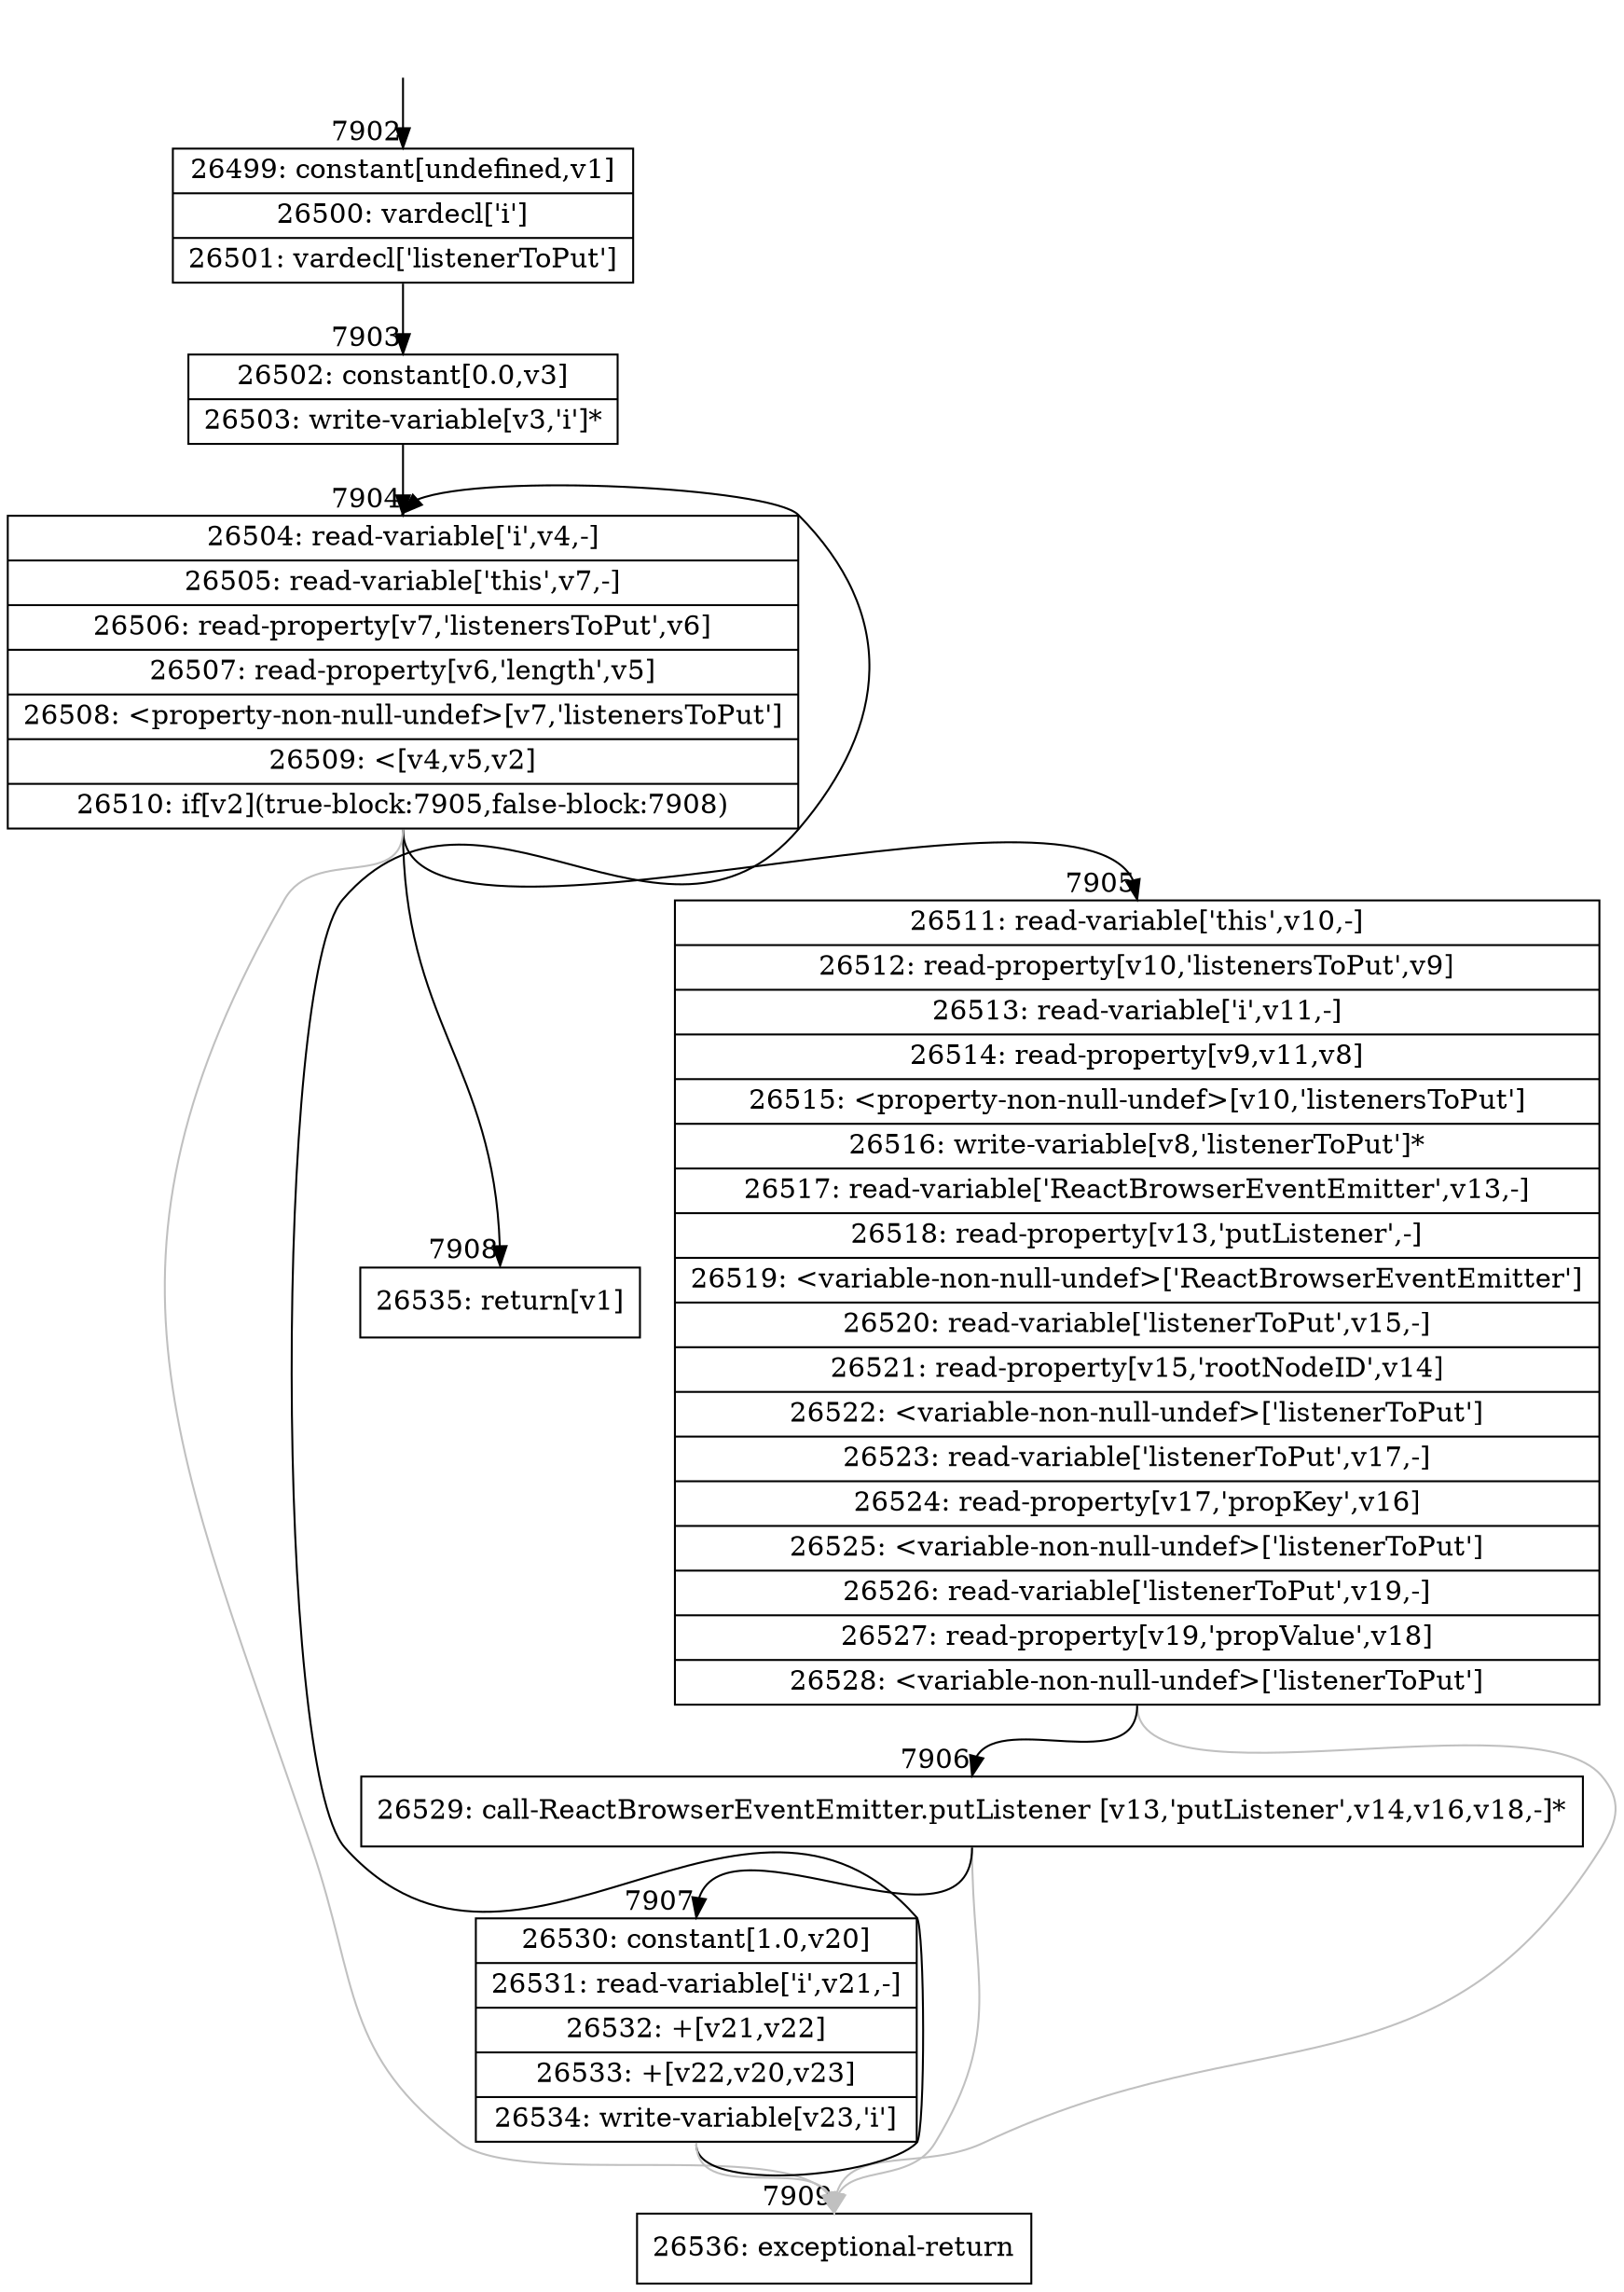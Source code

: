 digraph {
rankdir="TD"
BB_entry565[shape=none,label=""];
BB_entry565 -> BB7902 [tailport=s, headport=n, headlabel="    7902"]
BB7902 [shape=record label="{26499: constant[undefined,v1]|26500: vardecl['i']|26501: vardecl['listenerToPut']}" ] 
BB7902 -> BB7903 [tailport=s, headport=n, headlabel="      7903"]
BB7903 [shape=record label="{26502: constant[0.0,v3]|26503: write-variable[v3,'i']*}" ] 
BB7903 -> BB7904 [tailport=s, headport=n, headlabel="      7904"]
BB7904 [shape=record label="{26504: read-variable['i',v4,-]|26505: read-variable['this',v7,-]|26506: read-property[v7,'listenersToPut',v6]|26507: read-property[v6,'length',v5]|26508: \<property-non-null-undef\>[v7,'listenersToPut']|26509: \<[v4,v5,v2]|26510: if[v2](true-block:7905,false-block:7908)}" ] 
BB7904 -> BB7905 [tailport=s, headport=n, headlabel="      7905"]
BB7904 -> BB7908 [tailport=s, headport=n, headlabel="      7908"]
BB7904 -> BB7909 [tailport=s, headport=n, color=gray, headlabel="      7909"]
BB7905 [shape=record label="{26511: read-variable['this',v10,-]|26512: read-property[v10,'listenersToPut',v9]|26513: read-variable['i',v11,-]|26514: read-property[v9,v11,v8]|26515: \<property-non-null-undef\>[v10,'listenersToPut']|26516: write-variable[v8,'listenerToPut']*|26517: read-variable['ReactBrowserEventEmitter',v13,-]|26518: read-property[v13,'putListener',-]|26519: \<variable-non-null-undef\>['ReactBrowserEventEmitter']|26520: read-variable['listenerToPut',v15,-]|26521: read-property[v15,'rootNodeID',v14]|26522: \<variable-non-null-undef\>['listenerToPut']|26523: read-variable['listenerToPut',v17,-]|26524: read-property[v17,'propKey',v16]|26525: \<variable-non-null-undef\>['listenerToPut']|26526: read-variable['listenerToPut',v19,-]|26527: read-property[v19,'propValue',v18]|26528: \<variable-non-null-undef\>['listenerToPut']}" ] 
BB7905 -> BB7906 [tailport=s, headport=n, headlabel="      7906"]
BB7905 -> BB7909 [tailport=s, headport=n, color=gray]
BB7906 [shape=record label="{26529: call-ReactBrowserEventEmitter.putListener [v13,'putListener',v14,v16,v18,-]*}" ] 
BB7906 -> BB7907 [tailport=s, headport=n, headlabel="      7907"]
BB7906 -> BB7909 [tailport=s, headport=n, color=gray]
BB7907 [shape=record label="{26530: constant[1.0,v20]|26531: read-variable['i',v21,-]|26532: +[v21,v22]|26533: +[v22,v20,v23]|26534: write-variable[v23,'i']}" ] 
BB7907 -> BB7904 [tailport=s, headport=n]
BB7907 -> BB7909 [tailport=s, headport=n, color=gray]
BB7908 [shape=record label="{26535: return[v1]}" ] 
BB7909 [shape=record label="{26536: exceptional-return}" ] 
//#$~ 13855
}
